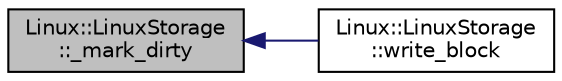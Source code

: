 digraph "Linux::LinuxStorage::_mark_dirty"
{
 // INTERACTIVE_SVG=YES
  edge [fontname="Helvetica",fontsize="10",labelfontname="Helvetica",labelfontsize="10"];
  node [fontname="Helvetica",fontsize="10",shape=record];
  rankdir="LR";
  Node1 [label="Linux::LinuxStorage\l::_mark_dirty",height=0.2,width=0.4,color="black", fillcolor="grey75", style="filled" fontcolor="black"];
  Node1 -> Node2 [dir="back",color="midnightblue",fontsize="10",style="solid",fontname="Helvetica"];
  Node2 [label="Linux::LinuxStorage\l::write_block",height=0.2,width=0.4,color="black", fillcolor="white", style="filled",URL="$classLinux_1_1LinuxStorage.html#acdd821cdbb317b54aa79078c28e13204"];
}
